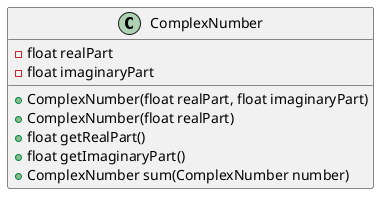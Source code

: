 @startuml
'https://plantuml.com/class-diagram

class ComplexNumber
{
    - float realPart
    - float imaginaryPart

    + ComplexNumber(float realPart, float imaginaryPart)
    + ComplexNumber(float realPart)
    + float getRealPart()
    + float getImaginaryPart()
    + ComplexNumber sum(ComplexNumber number)

}
@enduml
